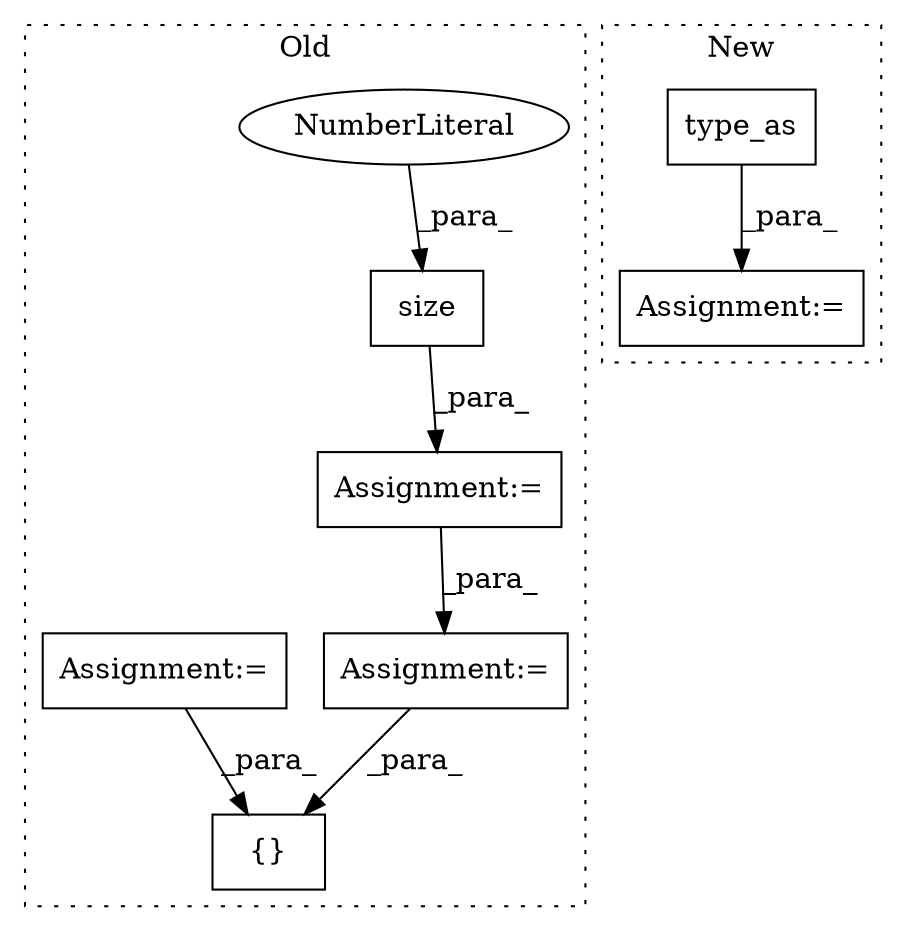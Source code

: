 digraph G {
subgraph cluster0 {
1 [label="size" a="32" s="22068,22074" l="5,1" shape="box"];
3 [label="NumberLiteral" a="34" s="22073" l="1" shape="ellipse"];
5 [label="{}" a="4" s="22427,22488" l="1,1" shape="box"];
6 [label="Assignment:=" a="7" s="22125" l="1" shape="box"];
7 [label="Assignment:=" a="7" s="22202" l="1" shape="box"];
8 [label="Assignment:=" a="7" s="21974" l="1" shape="box"];
label = "Old";
style="dotted";
}
subgraph cluster1 {
2 [label="type_as" a="32" s="21920,21951" l="8,1" shape="box"];
4 [label="Assignment:=" a="7" s="21857" l="1" shape="box"];
label = "New";
style="dotted";
}
1 -> 8 [label="_para_"];
2 -> 4 [label="_para_"];
3 -> 1 [label="_para_"];
6 -> 5 [label="_para_"];
7 -> 5 [label="_para_"];
8 -> 6 [label="_para_"];
}